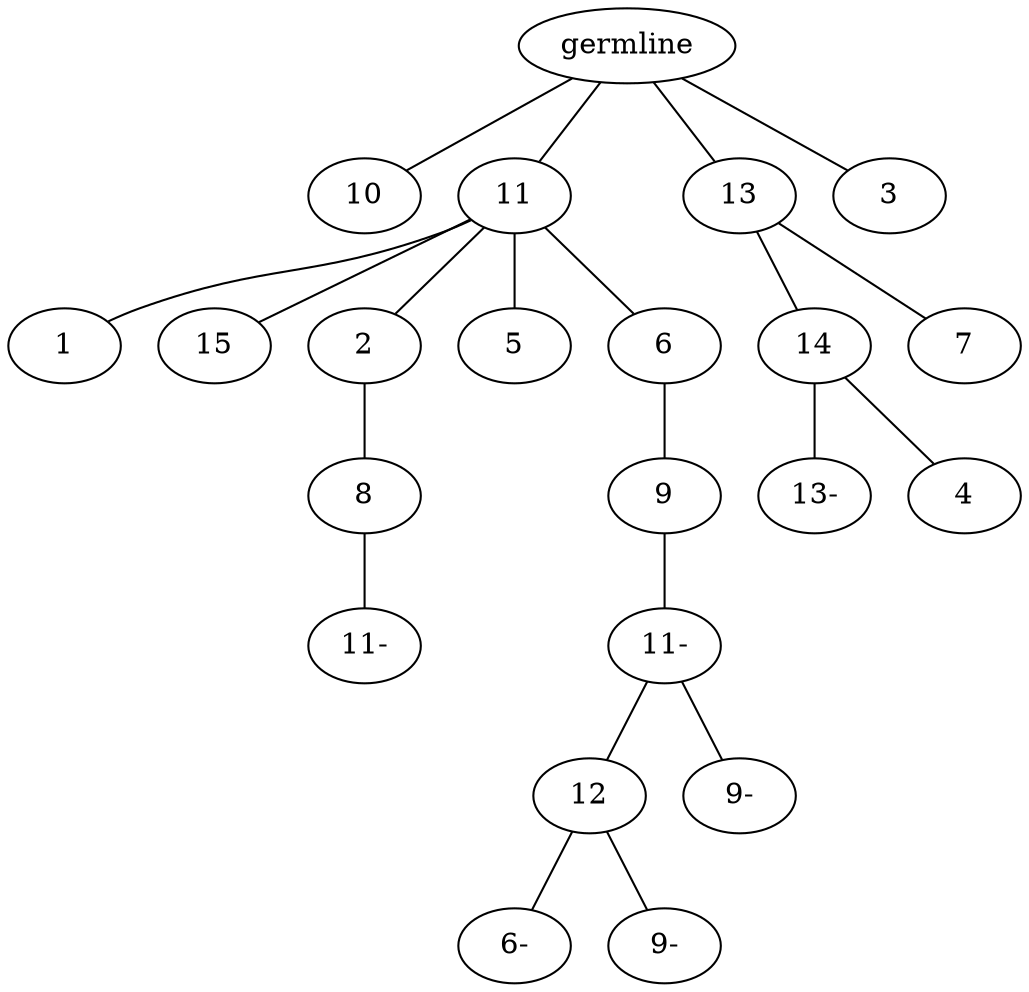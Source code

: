 graph tree {
    "139847045890000" [label="germline"];
    "139847045904704" [label="10"];
    "139847045906288" [label="11"];
    "139847045891792" [label="1"];
    "139847045893088" [label="15"];
    "139847045892128" [label="2"];
    "139847046200816" [label="8"];
    "139847046201296" [label="11-"];
    "139847045892464" [label="5"];
    "139847046197456" [label="6"];
    "139847045795360" [label="9"];
    "139847045777536" [label="11-"];
    "139847045824960" [label="12"];
    "139847045199280" [label="6-"];
    "139847045730368" [label="9-"];
    "139847045826640" [label="9-"];
    "139847045893376" [label="13"];
    "139847046200096" [label="14"];
    "139847045777008" [label="13-"];
    "139847045744192" [label="4"];
    "139847046200336" [label="7"];
    "139847045892800" [label="3"];
    "139847045890000" -- "139847045904704";
    "139847045890000" -- "139847045906288";
    "139847045890000" -- "139847045893376";
    "139847045890000" -- "139847045892800";
    "139847045906288" -- "139847045891792";
    "139847045906288" -- "139847045893088";
    "139847045906288" -- "139847045892128";
    "139847045906288" -- "139847045892464";
    "139847045906288" -- "139847046197456";
    "139847045892128" -- "139847046200816";
    "139847046200816" -- "139847046201296";
    "139847046197456" -- "139847045795360";
    "139847045795360" -- "139847045777536";
    "139847045777536" -- "139847045824960";
    "139847045777536" -- "139847045826640";
    "139847045824960" -- "139847045199280";
    "139847045824960" -- "139847045730368";
    "139847045893376" -- "139847046200096";
    "139847045893376" -- "139847046200336";
    "139847046200096" -- "139847045777008";
    "139847046200096" -- "139847045744192";
}
